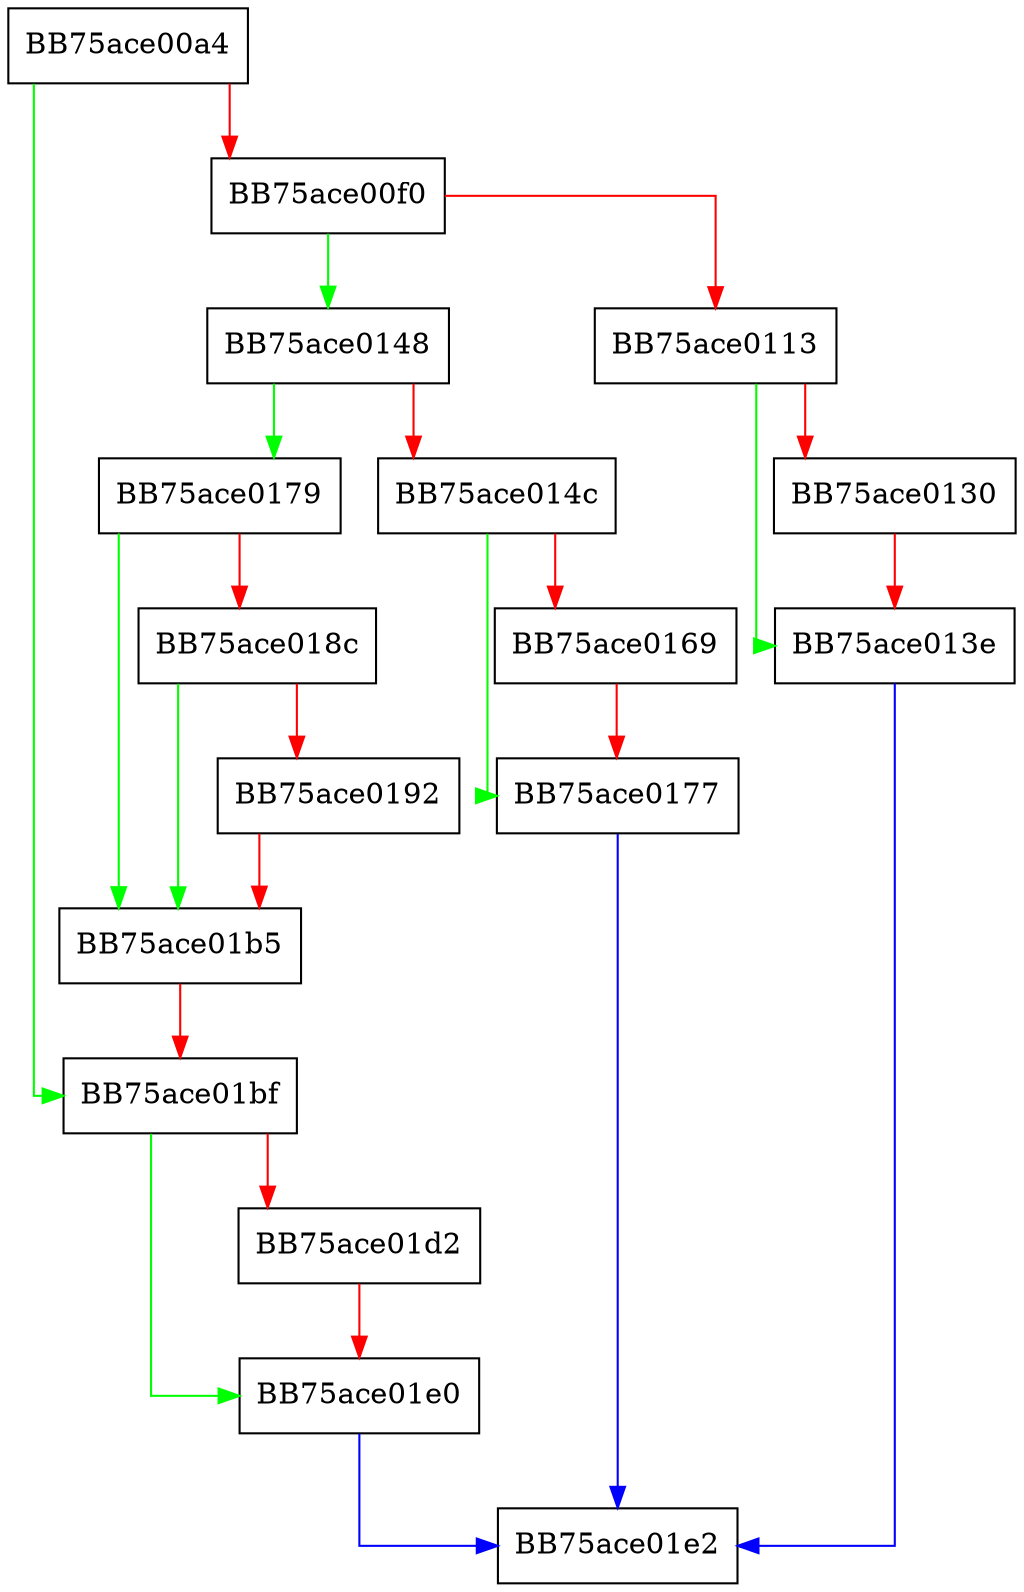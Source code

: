 digraph RegRemoveUserValue {
  node [shape="box"];
  graph [splines=ortho];
  BB75ace00a4 -> BB75ace01bf [color="green"];
  BB75ace00a4 -> BB75ace00f0 [color="red"];
  BB75ace00f0 -> BB75ace0148 [color="green"];
  BB75ace00f0 -> BB75ace0113 [color="red"];
  BB75ace0113 -> BB75ace013e [color="green"];
  BB75ace0113 -> BB75ace0130 [color="red"];
  BB75ace0130 -> BB75ace013e [color="red"];
  BB75ace013e -> BB75ace01e2 [color="blue"];
  BB75ace0148 -> BB75ace0179 [color="green"];
  BB75ace0148 -> BB75ace014c [color="red"];
  BB75ace014c -> BB75ace0177 [color="green"];
  BB75ace014c -> BB75ace0169 [color="red"];
  BB75ace0169 -> BB75ace0177 [color="red"];
  BB75ace0177 -> BB75ace01e2 [color="blue"];
  BB75ace0179 -> BB75ace01b5 [color="green"];
  BB75ace0179 -> BB75ace018c [color="red"];
  BB75ace018c -> BB75ace01b5 [color="green"];
  BB75ace018c -> BB75ace0192 [color="red"];
  BB75ace0192 -> BB75ace01b5 [color="red"];
  BB75ace01b5 -> BB75ace01bf [color="red"];
  BB75ace01bf -> BB75ace01e0 [color="green"];
  BB75ace01bf -> BB75ace01d2 [color="red"];
  BB75ace01d2 -> BB75ace01e0 [color="red"];
  BB75ace01e0 -> BB75ace01e2 [color="blue"];
}